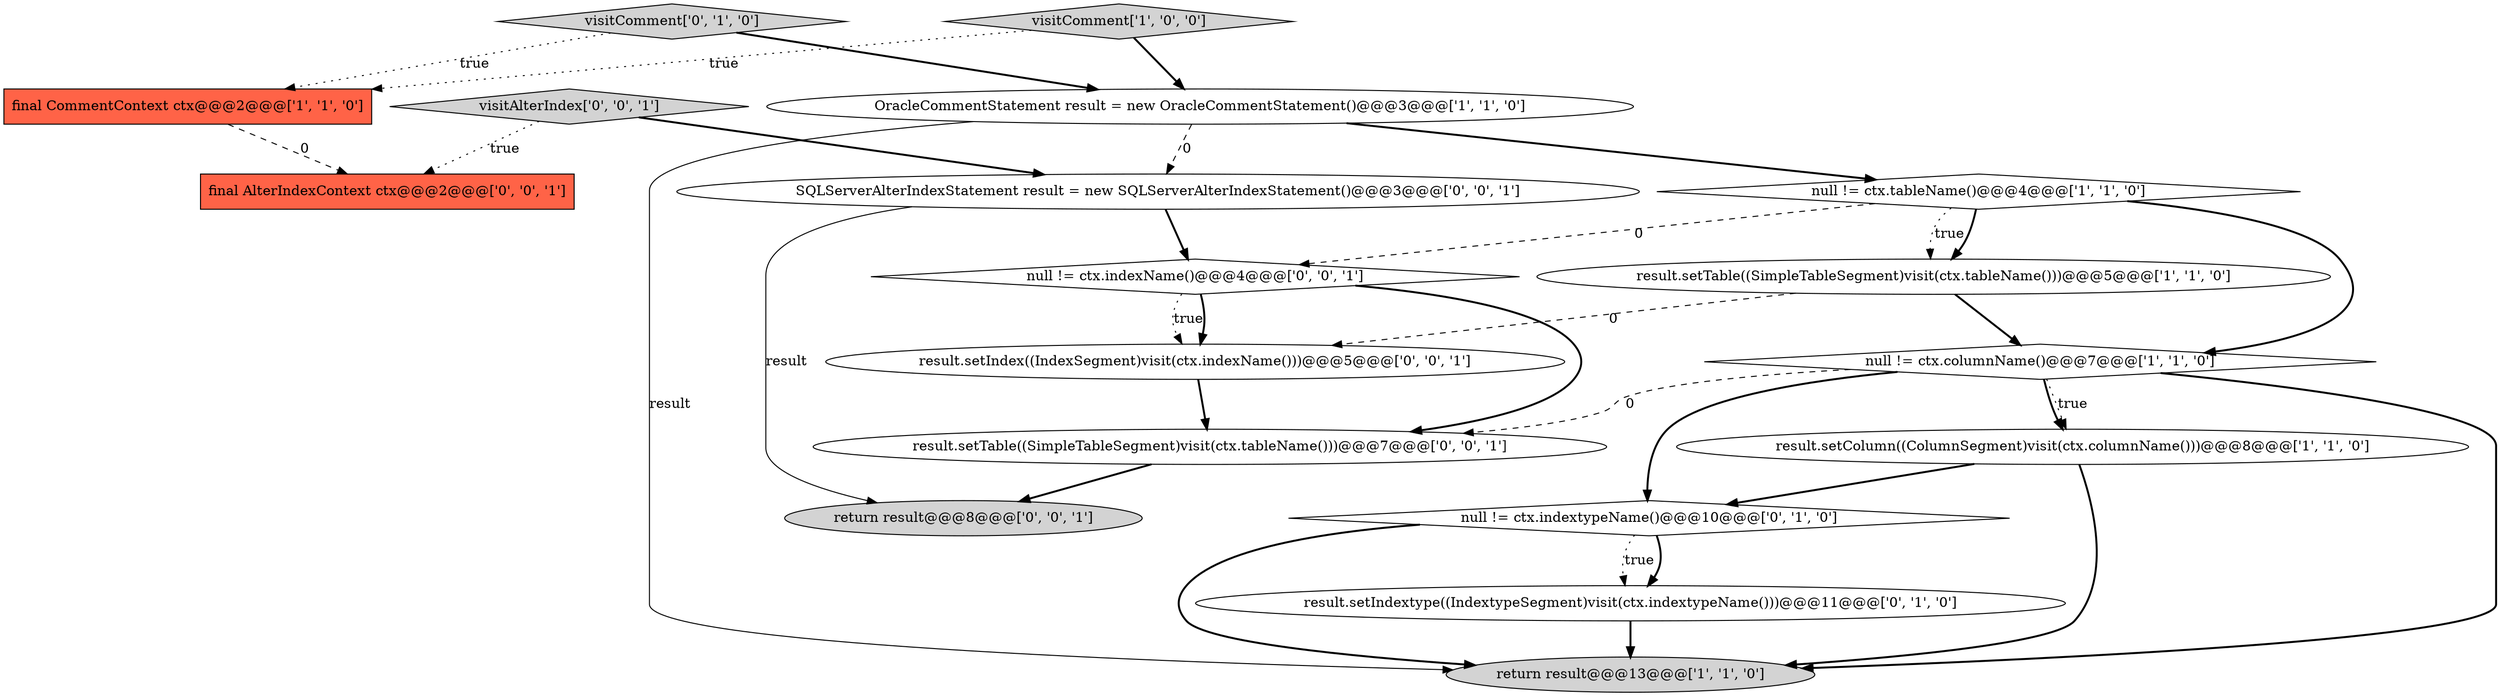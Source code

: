 digraph {
0 [style = filled, label = "null != ctx.tableName()@@@4@@@['1', '1', '0']", fillcolor = white, shape = diamond image = "AAA0AAABBB1BBB"];
17 [style = filled, label = "SQLServerAlterIndexStatement result = new SQLServerAlterIndexStatement()@@@3@@@['0', '0', '1']", fillcolor = white, shape = ellipse image = "AAA0AAABBB3BBB"];
6 [style = filled, label = "OracleCommentStatement result = new OracleCommentStatement()@@@3@@@['1', '1', '0']", fillcolor = white, shape = ellipse image = "AAA0AAABBB1BBB"];
14 [style = filled, label = "final AlterIndexContext ctx@@@2@@@['0', '0', '1']", fillcolor = tomato, shape = box image = "AAA0AAABBB3BBB"];
9 [style = filled, label = "result.setIndextype((IndextypeSegment)visit(ctx.indextypeName()))@@@11@@@['0', '1', '0']", fillcolor = white, shape = ellipse image = "AAA1AAABBB2BBB"];
7 [style = filled, label = "null != ctx.columnName()@@@7@@@['1', '1', '0']", fillcolor = white, shape = diamond image = "AAA0AAABBB1BBB"];
8 [style = filled, label = "null != ctx.indextypeName()@@@10@@@['0', '1', '0']", fillcolor = white, shape = diamond image = "AAA1AAABBB2BBB"];
5 [style = filled, label = "result.setTable((SimpleTableSegment)visit(ctx.tableName()))@@@5@@@['1', '1', '0']", fillcolor = white, shape = ellipse image = "AAA0AAABBB1BBB"];
10 [style = filled, label = "visitComment['0', '1', '0']", fillcolor = lightgray, shape = diamond image = "AAA0AAABBB2BBB"];
12 [style = filled, label = "result.setTable((SimpleTableSegment)visit(ctx.tableName()))@@@7@@@['0', '0', '1']", fillcolor = white, shape = ellipse image = "AAA0AAABBB3BBB"];
16 [style = filled, label = "visitAlterIndex['0', '0', '1']", fillcolor = lightgray, shape = diamond image = "AAA0AAABBB3BBB"];
4 [style = filled, label = "final CommentContext ctx@@@2@@@['1', '1', '0']", fillcolor = tomato, shape = box image = "AAA0AAABBB1BBB"];
1 [style = filled, label = "return result@@@13@@@['1', '1', '0']", fillcolor = lightgray, shape = ellipse image = "AAA0AAABBB1BBB"];
2 [style = filled, label = "result.setColumn((ColumnSegment)visit(ctx.columnName()))@@@8@@@['1', '1', '0']", fillcolor = white, shape = ellipse image = "AAA0AAABBB1BBB"];
3 [style = filled, label = "visitComment['1', '0', '0']", fillcolor = lightgray, shape = diamond image = "AAA0AAABBB1BBB"];
13 [style = filled, label = "null != ctx.indexName()@@@4@@@['0', '0', '1']", fillcolor = white, shape = diamond image = "AAA0AAABBB3BBB"];
11 [style = filled, label = "result.setIndex((IndexSegment)visit(ctx.indexName()))@@@5@@@['0', '0', '1']", fillcolor = white, shape = ellipse image = "AAA0AAABBB3BBB"];
15 [style = filled, label = "return result@@@8@@@['0', '0', '1']", fillcolor = lightgray, shape = ellipse image = "AAA0AAABBB3BBB"];
7->2 [style = dotted, label="true"];
4->14 [style = dashed, label="0"];
7->8 [style = bold, label=""];
8->9 [style = bold, label=""];
11->12 [style = bold, label=""];
10->6 [style = bold, label=""];
6->1 [style = solid, label="result"];
0->7 [style = bold, label=""];
12->15 [style = bold, label=""];
6->0 [style = bold, label=""];
13->11 [style = dotted, label="true"];
16->14 [style = dotted, label="true"];
17->15 [style = solid, label="result"];
8->9 [style = dotted, label="true"];
6->17 [style = dashed, label="0"];
0->13 [style = dashed, label="0"];
5->11 [style = dashed, label="0"];
2->8 [style = bold, label=""];
3->6 [style = bold, label=""];
0->5 [style = dotted, label="true"];
8->1 [style = bold, label=""];
13->12 [style = bold, label=""];
13->11 [style = bold, label=""];
3->4 [style = dotted, label="true"];
10->4 [style = dotted, label="true"];
17->13 [style = bold, label=""];
2->1 [style = bold, label=""];
7->12 [style = dashed, label="0"];
16->17 [style = bold, label=""];
7->1 [style = bold, label=""];
0->5 [style = bold, label=""];
9->1 [style = bold, label=""];
5->7 [style = bold, label=""];
7->2 [style = bold, label=""];
}
